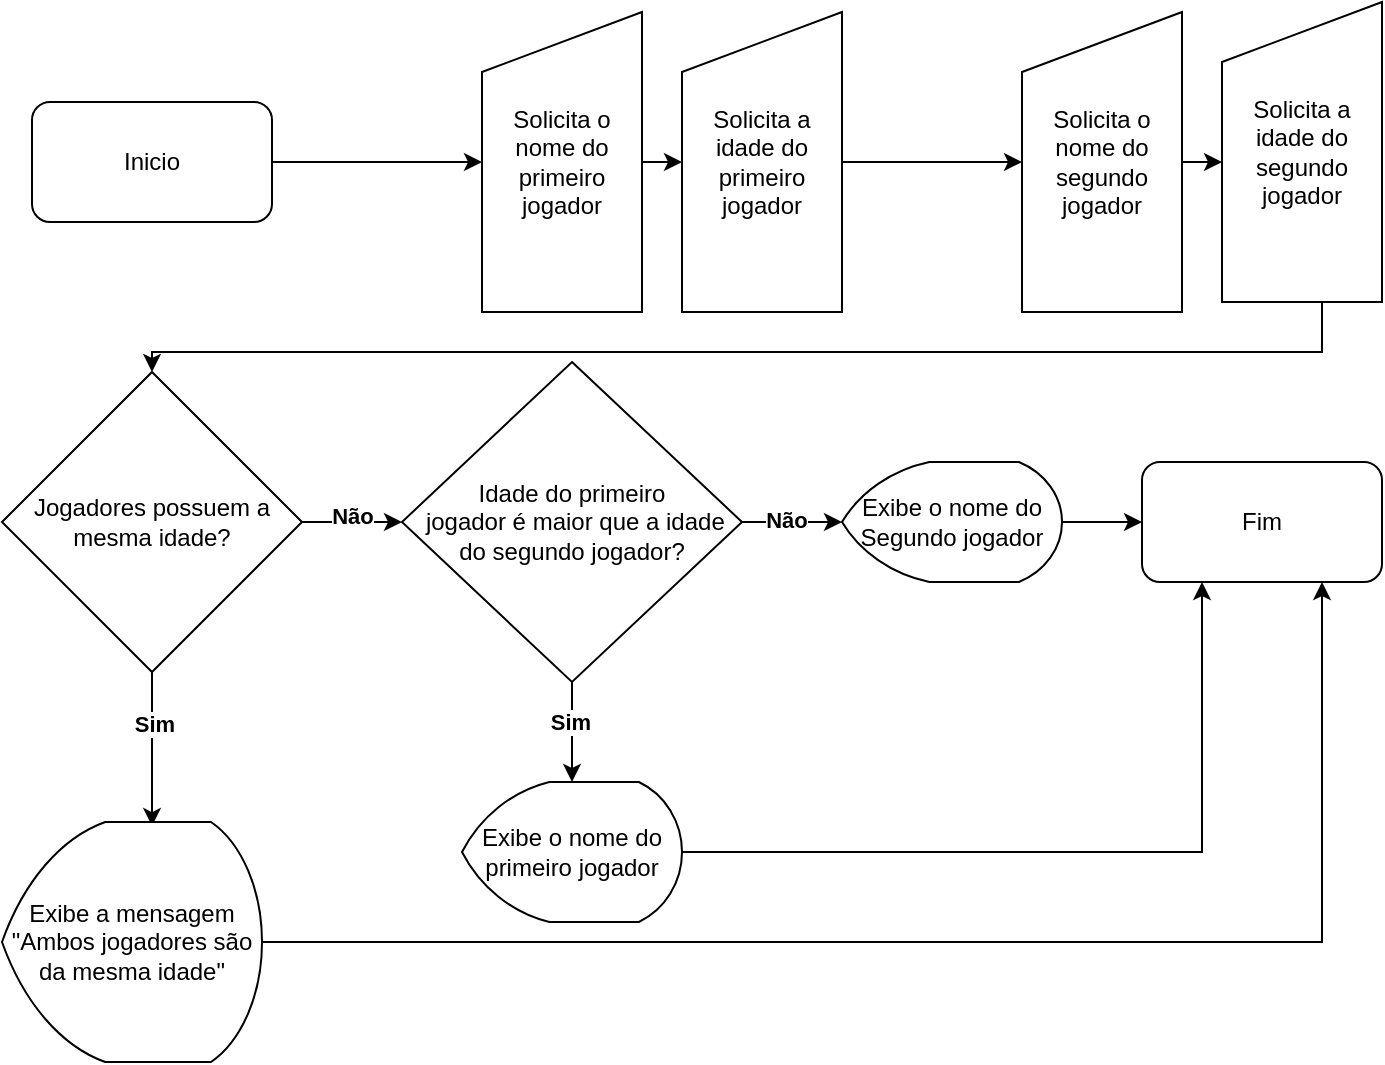<mxfile version="26.0.16">
  <diagram name="Página-1" id="TMV8l5S3RlX08hVpo_Og">
    <mxGraphModel dx="1434" dy="746" grid="1" gridSize="10" guides="1" tooltips="1" connect="1" arrows="1" fold="1" page="1" pageScale="1" pageWidth="827" pageHeight="1169" math="0" shadow="0">
      <root>
        <mxCell id="0" />
        <mxCell id="1" parent="0" />
        <mxCell id="tgn2-IS3KOhGCVHLxVVp-31" style="edgeStyle=orthogonalEdgeStyle;rounded=0;orthogonalLoop=1;jettySize=auto;html=1;exitX=1;exitY=0.5;exitDx=0;exitDy=0;entryX=0;entryY=0.5;entryDx=0;entryDy=0;" edge="1" parent="1" source="tgn2-IS3KOhGCVHLxVVp-1" target="tgn2-IS3KOhGCVHLxVVp-5">
          <mxGeometry relative="1" as="geometry" />
        </mxCell>
        <mxCell id="tgn2-IS3KOhGCVHLxVVp-1" value="Inicio" style="rounded=1;whiteSpace=wrap;html=1;" vertex="1" parent="1">
          <mxGeometry x="95" y="210" width="120" height="60" as="geometry" />
        </mxCell>
        <mxCell id="tgn2-IS3KOhGCVHLxVVp-2" value="Fim" style="rounded=1;whiteSpace=wrap;html=1;" vertex="1" parent="1">
          <mxGeometry x="650" y="390" width="120" height="60" as="geometry" />
        </mxCell>
        <mxCell id="tgn2-IS3KOhGCVHLxVVp-32" style="edgeStyle=orthogonalEdgeStyle;rounded=0;orthogonalLoop=1;jettySize=auto;html=1;exitX=1;exitY=0.5;exitDx=0;exitDy=0;entryX=0;entryY=0.5;entryDx=0;entryDy=0;" edge="1" parent="1" source="tgn2-IS3KOhGCVHLxVVp-5" target="tgn2-IS3KOhGCVHLxVVp-7">
          <mxGeometry relative="1" as="geometry" />
        </mxCell>
        <mxCell id="tgn2-IS3KOhGCVHLxVVp-5" value="Solicita o nome do primeiro jogador" style="shape=manualInput;whiteSpace=wrap;html=1;" vertex="1" parent="1">
          <mxGeometry x="320" y="165" width="80" height="150" as="geometry" />
        </mxCell>
        <mxCell id="tgn2-IS3KOhGCVHLxVVp-6" value="Solicita o nome do segundo&lt;div&gt;jogador&lt;/div&gt;" style="shape=manualInput;whiteSpace=wrap;html=1;" vertex="1" parent="1">
          <mxGeometry x="590" y="165" width="80" height="150" as="geometry" />
        </mxCell>
        <mxCell id="tgn2-IS3KOhGCVHLxVVp-33" style="edgeStyle=orthogonalEdgeStyle;rounded=0;orthogonalLoop=1;jettySize=auto;html=1;exitX=1;exitY=0.5;exitDx=0;exitDy=0;entryX=0;entryY=0.5;entryDx=0;entryDy=0;" edge="1" parent="1" source="tgn2-IS3KOhGCVHLxVVp-7" target="tgn2-IS3KOhGCVHLxVVp-6">
          <mxGeometry relative="1" as="geometry" />
        </mxCell>
        <mxCell id="tgn2-IS3KOhGCVHLxVVp-7" value="Solicita a idade do primeiro jogador" style="shape=manualInput;whiteSpace=wrap;html=1;" vertex="1" parent="1">
          <mxGeometry x="420" y="165" width="80" height="150" as="geometry" />
        </mxCell>
        <mxCell id="tgn2-IS3KOhGCVHLxVVp-35" style="edgeStyle=orthogonalEdgeStyle;rounded=0;orthogonalLoop=1;jettySize=auto;html=1;exitX=0.5;exitY=1;exitDx=0;exitDy=0;" edge="1" parent="1" source="tgn2-IS3KOhGCVHLxVVp-8" target="tgn2-IS3KOhGCVHLxVVp-11">
          <mxGeometry relative="1" as="geometry">
            <Array as="points">
              <mxPoint x="740" y="335" />
              <mxPoint x="155" y="335" />
            </Array>
          </mxGeometry>
        </mxCell>
        <mxCell id="tgn2-IS3KOhGCVHLxVVp-8" value="Solicita a idade do segundo jogador" style="shape=manualInput;whiteSpace=wrap;html=1;" vertex="1" parent="1">
          <mxGeometry x="690" y="160" width="80" height="150" as="geometry" />
        </mxCell>
        <mxCell id="tgn2-IS3KOhGCVHLxVVp-12" style="edgeStyle=orthogonalEdgeStyle;rounded=0;orthogonalLoop=1;jettySize=auto;html=1;fontStyle=1;entryX=0.577;entryY=0.017;entryDx=0;entryDy=0;entryPerimeter=0;" edge="1" parent="1" source="tgn2-IS3KOhGCVHLxVVp-11" target="tgn2-IS3KOhGCVHLxVVp-14">
          <mxGeometry relative="1" as="geometry">
            <mxPoint x="155" y="540" as="targetPoint" />
          </mxGeometry>
        </mxCell>
        <mxCell id="tgn2-IS3KOhGCVHLxVVp-13" value="Sim" style="edgeLabel;html=1;align=center;verticalAlign=middle;resizable=0;points=[];fontStyle=1" vertex="1" connectable="0" parent="tgn2-IS3KOhGCVHLxVVp-12">
          <mxGeometry x="-0.341" y="1" relative="1" as="geometry">
            <mxPoint as="offset" />
          </mxGeometry>
        </mxCell>
        <mxCell id="tgn2-IS3KOhGCVHLxVVp-16" style="edgeStyle=orthogonalEdgeStyle;rounded=0;orthogonalLoop=1;jettySize=auto;html=1;" edge="1" parent="1" source="tgn2-IS3KOhGCVHLxVVp-11">
          <mxGeometry relative="1" as="geometry">
            <mxPoint x="280" y="420" as="targetPoint" />
          </mxGeometry>
        </mxCell>
        <mxCell id="tgn2-IS3KOhGCVHLxVVp-22" value="&lt;b&gt;Não&lt;/b&gt;" style="edgeLabel;html=1;align=center;verticalAlign=middle;resizable=0;points=[];" vertex="1" connectable="0" parent="tgn2-IS3KOhGCVHLxVVp-16">
          <mxGeometry x="-0.01" y="-3" relative="1" as="geometry">
            <mxPoint x="3" y="-3" as="offset" />
          </mxGeometry>
        </mxCell>
        <mxCell id="tgn2-IS3KOhGCVHLxVVp-11" value="Jogadores possuem a mesma idade?" style="rhombus;whiteSpace=wrap;html=1;" vertex="1" parent="1">
          <mxGeometry x="80" y="345" width="150" height="150" as="geometry" />
        </mxCell>
        <mxCell id="tgn2-IS3KOhGCVHLxVVp-29" style="edgeStyle=orthogonalEdgeStyle;rounded=0;orthogonalLoop=1;jettySize=auto;html=1;exitX=1;exitY=0.5;exitDx=0;exitDy=0;exitPerimeter=0;entryX=0.75;entryY=1;entryDx=0;entryDy=0;" edge="1" parent="1" source="tgn2-IS3KOhGCVHLxVVp-14" target="tgn2-IS3KOhGCVHLxVVp-2">
          <mxGeometry relative="1" as="geometry">
            <Array as="points">
              <mxPoint x="210" y="630" />
              <mxPoint x="740" y="630" />
            </Array>
          </mxGeometry>
        </mxCell>
        <mxCell id="tgn2-IS3KOhGCVHLxVVp-14" value="Exibe a mensagem &quot;Ambos jogadores são da mesma idade&quot;" style="strokeWidth=1;html=1;shape=mxgraph.flowchart.display;whiteSpace=wrap;" vertex="1" parent="1">
          <mxGeometry x="80" y="570" width="130" height="120" as="geometry" />
        </mxCell>
        <mxCell id="tgn2-IS3KOhGCVHLxVVp-18" style="edgeStyle=orthogonalEdgeStyle;rounded=0;orthogonalLoop=1;jettySize=auto;html=1;exitX=0.5;exitY=1;exitDx=0;exitDy=0;exitPerimeter=0;entryX=0.5;entryY=0;entryDx=0;entryDy=0;entryPerimeter=0;" edge="1" parent="1" source="tgn2-IS3KOhGCVHLxVVp-17" target="tgn2-IS3KOhGCVHLxVVp-19">
          <mxGeometry relative="1" as="geometry">
            <mxPoint x="365" y="540" as="targetPoint" />
          </mxGeometry>
        </mxCell>
        <mxCell id="tgn2-IS3KOhGCVHLxVVp-23" value="&lt;b&gt;Sim&lt;/b&gt;" style="edgeLabel;html=1;align=center;verticalAlign=middle;resizable=0;points=[];" vertex="1" connectable="0" parent="tgn2-IS3KOhGCVHLxVVp-18">
          <mxGeometry x="-0.21" y="-1" relative="1" as="geometry">
            <mxPoint as="offset" />
          </mxGeometry>
        </mxCell>
        <mxCell id="tgn2-IS3KOhGCVHLxVVp-17" value="Idade do primeiro&lt;br&gt;&amp;nbsp;jogador é maior que a idade do segundo jogador?" style="strokeWidth=1;html=1;shape=mxgraph.flowchart.decision;whiteSpace=wrap;strokeColor=default;" vertex="1" parent="1">
          <mxGeometry x="280" y="340" width="170" height="160" as="geometry" />
        </mxCell>
        <mxCell id="tgn2-IS3KOhGCVHLxVVp-28" style="edgeStyle=orthogonalEdgeStyle;rounded=0;orthogonalLoop=1;jettySize=auto;html=1;exitX=1;exitY=0.5;exitDx=0;exitDy=0;exitPerimeter=0;entryX=0.25;entryY=1;entryDx=0;entryDy=0;" edge="1" parent="1" source="tgn2-IS3KOhGCVHLxVVp-19" target="tgn2-IS3KOhGCVHLxVVp-2">
          <mxGeometry relative="1" as="geometry" />
        </mxCell>
        <mxCell id="tgn2-IS3KOhGCVHLxVVp-19" value="Exibe o nome do primeiro jogador" style="strokeWidth=1;html=1;shape=mxgraph.flowchart.display;whiteSpace=wrap;" vertex="1" parent="1">
          <mxGeometry x="310" y="550" width="110" height="70" as="geometry" />
        </mxCell>
        <mxCell id="tgn2-IS3KOhGCVHLxVVp-27" style="edgeStyle=orthogonalEdgeStyle;rounded=0;orthogonalLoop=1;jettySize=auto;html=1;exitX=1;exitY=0.5;exitDx=0;exitDy=0;exitPerimeter=0;" edge="1" parent="1" source="tgn2-IS3KOhGCVHLxVVp-25" target="tgn2-IS3KOhGCVHLxVVp-2">
          <mxGeometry relative="1" as="geometry" />
        </mxCell>
        <mxCell id="tgn2-IS3KOhGCVHLxVVp-25" value="Exibe o nome do Segundo jogador" style="strokeWidth=1;html=1;shape=mxgraph.flowchart.display;whiteSpace=wrap;" vertex="1" parent="1">
          <mxGeometry x="500" y="390" width="110" height="60" as="geometry" />
        </mxCell>
        <mxCell id="tgn2-IS3KOhGCVHLxVVp-26" style="edgeStyle=orthogonalEdgeStyle;rounded=0;orthogonalLoop=1;jettySize=auto;html=1;exitX=1;exitY=0.5;exitDx=0;exitDy=0;exitPerimeter=0;entryX=0;entryY=0.5;entryDx=0;entryDy=0;entryPerimeter=0;" edge="1" parent="1" source="tgn2-IS3KOhGCVHLxVVp-17" target="tgn2-IS3KOhGCVHLxVVp-25">
          <mxGeometry relative="1" as="geometry" />
        </mxCell>
        <mxCell id="tgn2-IS3KOhGCVHLxVVp-38" value="&lt;b&gt;Não&lt;/b&gt;" style="edgeLabel;html=1;align=center;verticalAlign=middle;resizable=0;points=[];" vertex="1" connectable="0" parent="tgn2-IS3KOhGCVHLxVVp-26">
          <mxGeometry x="-0.126" y="1" relative="1" as="geometry">
            <mxPoint as="offset" />
          </mxGeometry>
        </mxCell>
        <mxCell id="tgn2-IS3KOhGCVHLxVVp-37" style="edgeStyle=orthogonalEdgeStyle;rounded=0;orthogonalLoop=1;jettySize=auto;html=1;entryX=-0.01;entryY=0.531;entryDx=0;entryDy=0;entryPerimeter=0;" edge="1" parent="1" source="tgn2-IS3KOhGCVHLxVVp-6" target="tgn2-IS3KOhGCVHLxVVp-8">
          <mxGeometry relative="1" as="geometry" />
        </mxCell>
      </root>
    </mxGraphModel>
  </diagram>
</mxfile>
